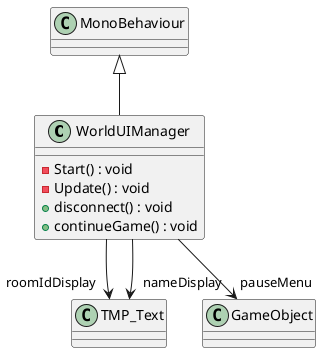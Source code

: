 @startuml
class WorldUIManager {
    - Start() : void
    - Update() : void
    + disconnect() : void
    + continueGame() : void
}
MonoBehaviour <|-- WorldUIManager
WorldUIManager --> "roomIdDisplay" TMP_Text
WorldUIManager --> "nameDisplay" TMP_Text
WorldUIManager --> "pauseMenu" GameObject
@enduml
